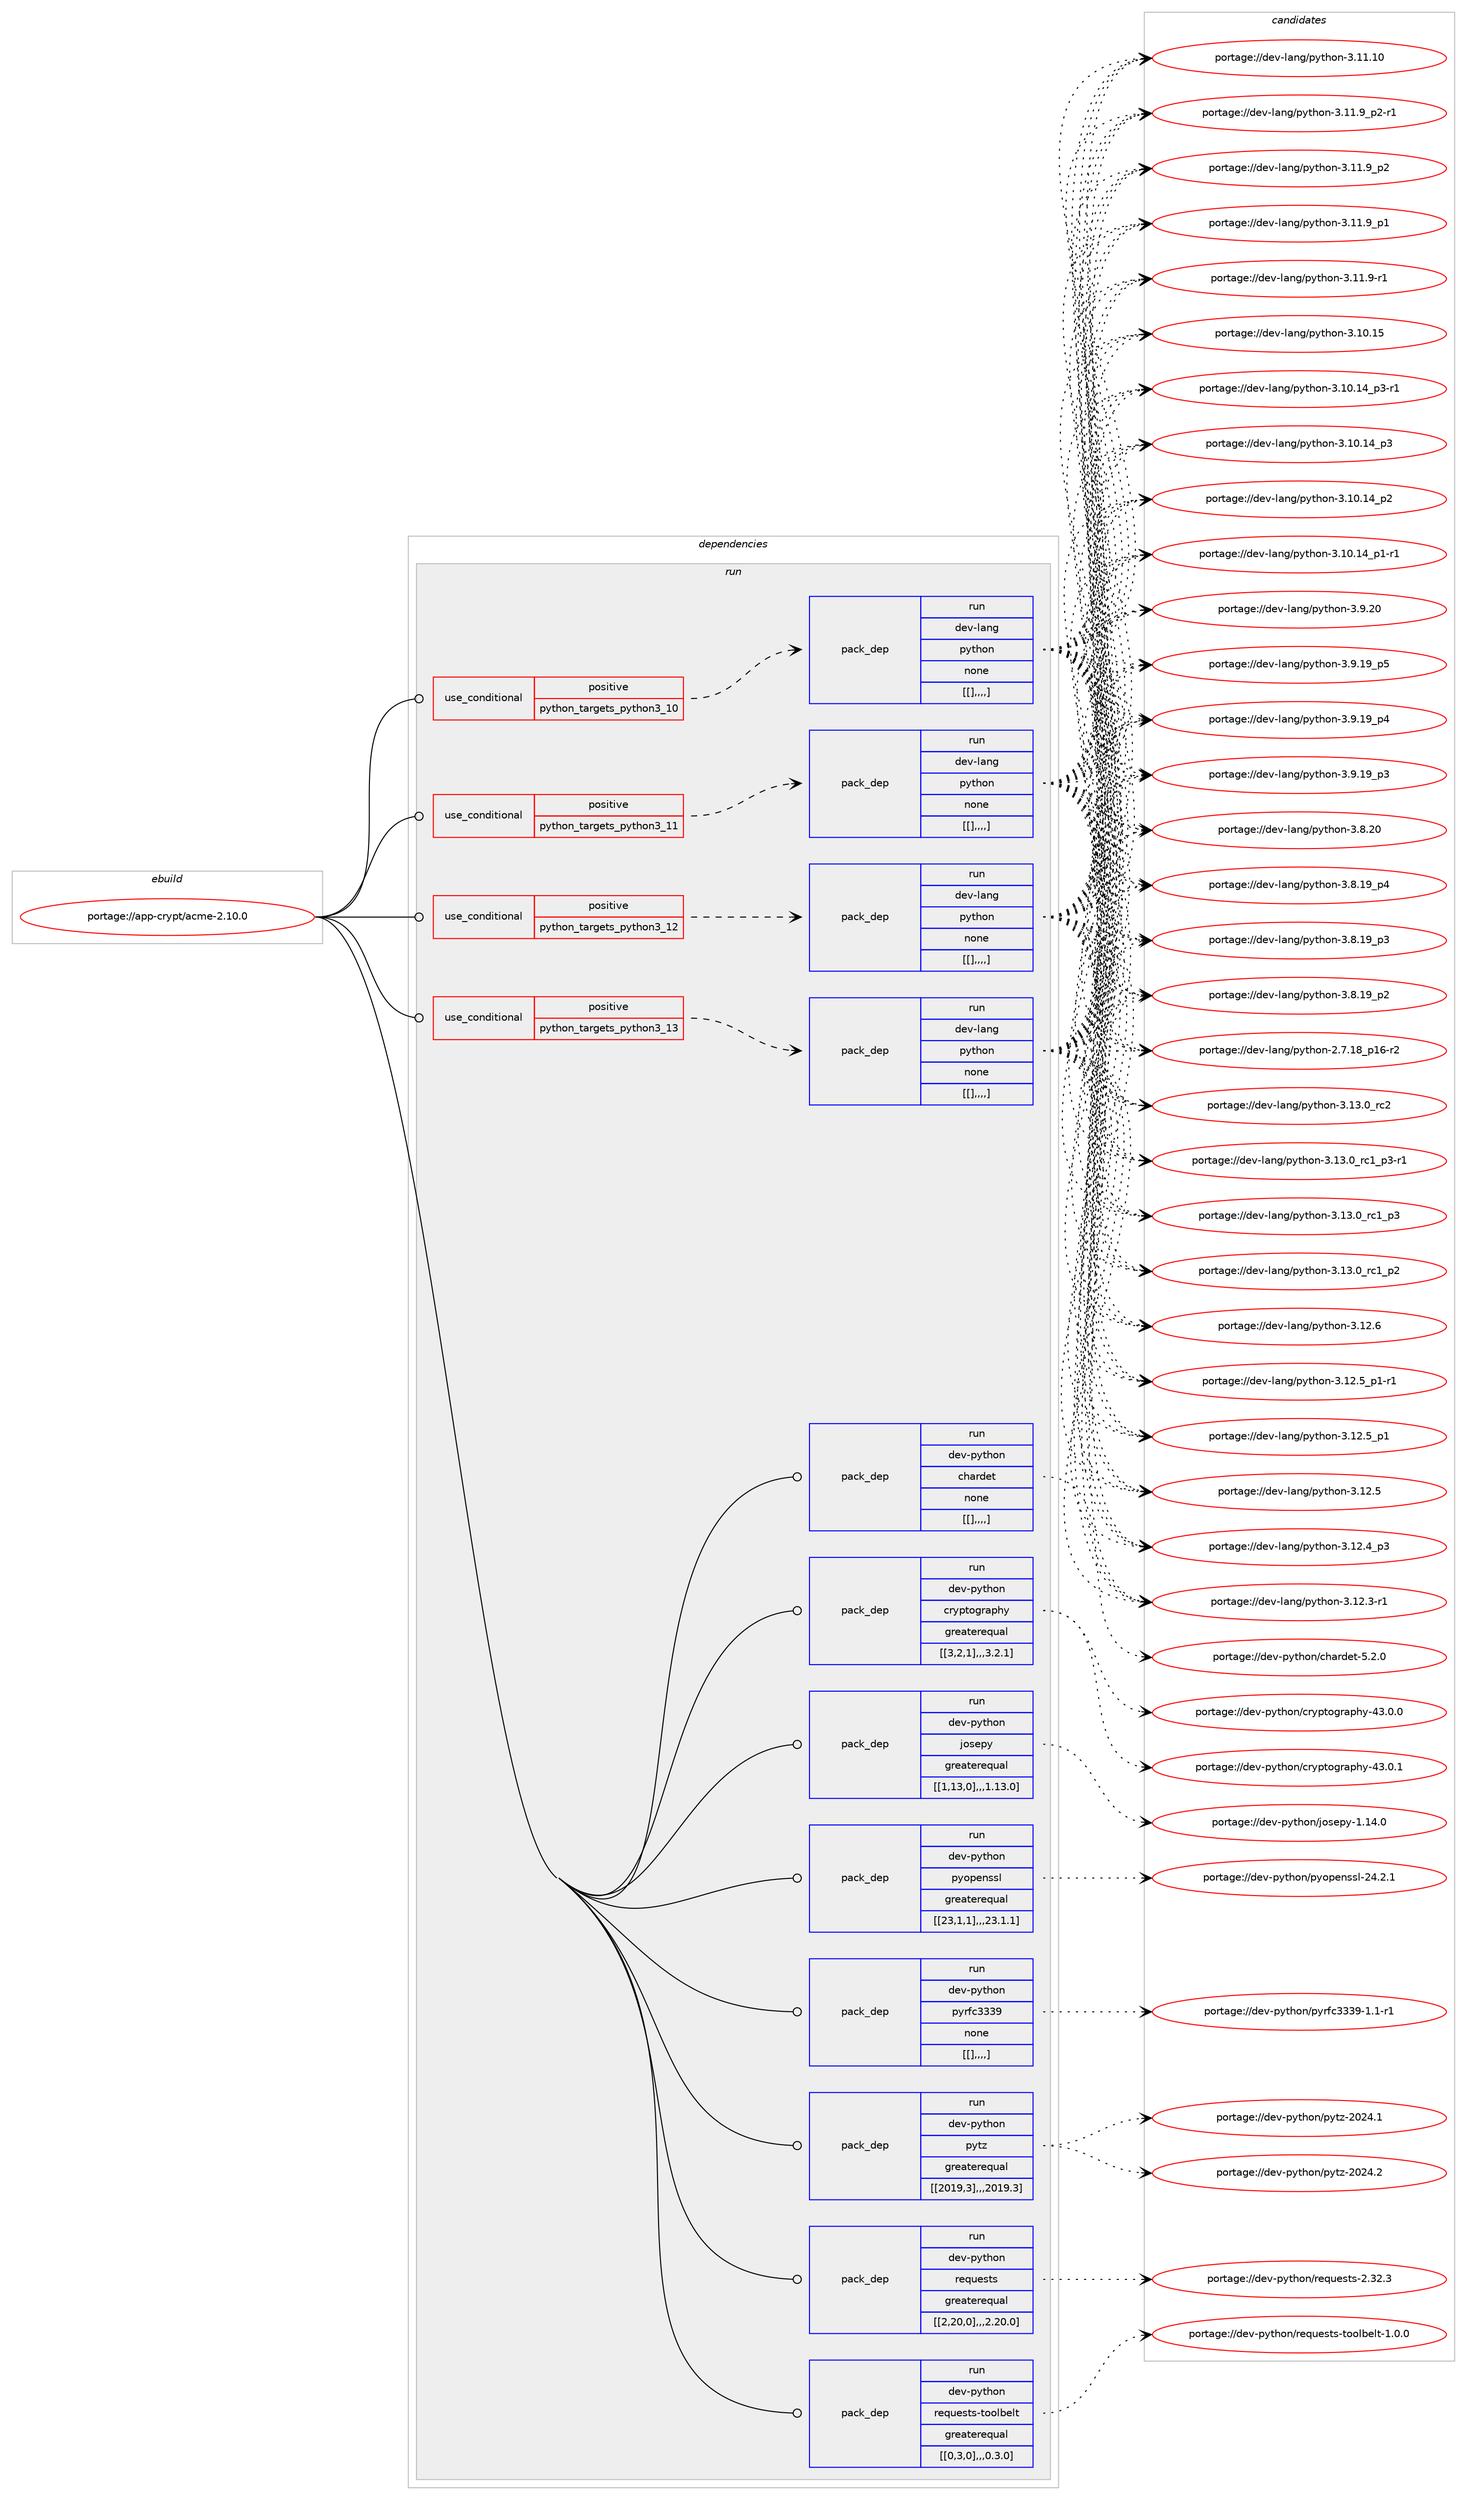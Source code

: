 digraph prolog {

# *************
# Graph options
# *************

newrank=true;
concentrate=true;
compound=true;
graph [rankdir=LR,fontname=Helvetica,fontsize=10,ranksep=1.5];#, ranksep=2.5, nodesep=0.2];
edge  [arrowhead=vee];
node  [fontname=Helvetica,fontsize=10];

# **********
# The ebuild
# **********

subgraph cluster_leftcol {
color=gray;
label=<<i>ebuild</i>>;
id [label="portage://app-crypt/acme-2.10.0", color=red, width=4, href="../app-crypt/acme-2.10.0.svg"];
}

# ****************
# The dependencies
# ****************

subgraph cluster_midcol {
color=gray;
label=<<i>dependencies</i>>;
subgraph cluster_compile {
fillcolor="#eeeeee";
style=filled;
label=<<i>compile</i>>;
}
subgraph cluster_compileandrun {
fillcolor="#eeeeee";
style=filled;
label=<<i>compile and run</i>>;
}
subgraph cluster_run {
fillcolor="#eeeeee";
style=filled;
label=<<i>run</i>>;
subgraph cond3453 {
dependency12640 [label=<<TABLE BORDER="0" CELLBORDER="1" CELLSPACING="0" CELLPADDING="4"><TR><TD ROWSPAN="3" CELLPADDING="10">use_conditional</TD></TR><TR><TD>positive</TD></TR><TR><TD>python_targets_python3_10</TD></TR></TABLE>>, shape=none, color=red];
subgraph pack9118 {
dependency12641 [label=<<TABLE BORDER="0" CELLBORDER="1" CELLSPACING="0" CELLPADDING="4" WIDTH="220"><TR><TD ROWSPAN="6" CELLPADDING="30">pack_dep</TD></TR><TR><TD WIDTH="110">run</TD></TR><TR><TD>dev-lang</TD></TR><TR><TD>python</TD></TR><TR><TD>none</TD></TR><TR><TD>[[],,,,]</TD></TR></TABLE>>, shape=none, color=blue];
}
dependency12640:e -> dependency12641:w [weight=20,style="dashed",arrowhead="vee"];
}
id:e -> dependency12640:w [weight=20,style="solid",arrowhead="odot"];
subgraph cond3454 {
dependency12642 [label=<<TABLE BORDER="0" CELLBORDER="1" CELLSPACING="0" CELLPADDING="4"><TR><TD ROWSPAN="3" CELLPADDING="10">use_conditional</TD></TR><TR><TD>positive</TD></TR><TR><TD>python_targets_python3_11</TD></TR></TABLE>>, shape=none, color=red];
subgraph pack9119 {
dependency12643 [label=<<TABLE BORDER="0" CELLBORDER="1" CELLSPACING="0" CELLPADDING="4" WIDTH="220"><TR><TD ROWSPAN="6" CELLPADDING="30">pack_dep</TD></TR><TR><TD WIDTH="110">run</TD></TR><TR><TD>dev-lang</TD></TR><TR><TD>python</TD></TR><TR><TD>none</TD></TR><TR><TD>[[],,,,]</TD></TR></TABLE>>, shape=none, color=blue];
}
dependency12642:e -> dependency12643:w [weight=20,style="dashed",arrowhead="vee"];
}
id:e -> dependency12642:w [weight=20,style="solid",arrowhead="odot"];
subgraph cond3455 {
dependency12644 [label=<<TABLE BORDER="0" CELLBORDER="1" CELLSPACING="0" CELLPADDING="4"><TR><TD ROWSPAN="3" CELLPADDING="10">use_conditional</TD></TR><TR><TD>positive</TD></TR><TR><TD>python_targets_python3_12</TD></TR></TABLE>>, shape=none, color=red];
subgraph pack9120 {
dependency12645 [label=<<TABLE BORDER="0" CELLBORDER="1" CELLSPACING="0" CELLPADDING="4" WIDTH="220"><TR><TD ROWSPAN="6" CELLPADDING="30">pack_dep</TD></TR><TR><TD WIDTH="110">run</TD></TR><TR><TD>dev-lang</TD></TR><TR><TD>python</TD></TR><TR><TD>none</TD></TR><TR><TD>[[],,,,]</TD></TR></TABLE>>, shape=none, color=blue];
}
dependency12644:e -> dependency12645:w [weight=20,style="dashed",arrowhead="vee"];
}
id:e -> dependency12644:w [weight=20,style="solid",arrowhead="odot"];
subgraph cond3456 {
dependency12646 [label=<<TABLE BORDER="0" CELLBORDER="1" CELLSPACING="0" CELLPADDING="4"><TR><TD ROWSPAN="3" CELLPADDING="10">use_conditional</TD></TR><TR><TD>positive</TD></TR><TR><TD>python_targets_python3_13</TD></TR></TABLE>>, shape=none, color=red];
subgraph pack9121 {
dependency12647 [label=<<TABLE BORDER="0" CELLBORDER="1" CELLSPACING="0" CELLPADDING="4" WIDTH="220"><TR><TD ROWSPAN="6" CELLPADDING="30">pack_dep</TD></TR><TR><TD WIDTH="110">run</TD></TR><TR><TD>dev-lang</TD></TR><TR><TD>python</TD></TR><TR><TD>none</TD></TR><TR><TD>[[],,,,]</TD></TR></TABLE>>, shape=none, color=blue];
}
dependency12646:e -> dependency12647:w [weight=20,style="dashed",arrowhead="vee"];
}
id:e -> dependency12646:w [weight=20,style="solid",arrowhead="odot"];
subgraph pack9122 {
dependency12648 [label=<<TABLE BORDER="0" CELLBORDER="1" CELLSPACING="0" CELLPADDING="4" WIDTH="220"><TR><TD ROWSPAN="6" CELLPADDING="30">pack_dep</TD></TR><TR><TD WIDTH="110">run</TD></TR><TR><TD>dev-python</TD></TR><TR><TD>chardet</TD></TR><TR><TD>none</TD></TR><TR><TD>[[],,,,]</TD></TR></TABLE>>, shape=none, color=blue];
}
id:e -> dependency12648:w [weight=20,style="solid",arrowhead="odot"];
subgraph pack9123 {
dependency12649 [label=<<TABLE BORDER="0" CELLBORDER="1" CELLSPACING="0" CELLPADDING="4" WIDTH="220"><TR><TD ROWSPAN="6" CELLPADDING="30">pack_dep</TD></TR><TR><TD WIDTH="110">run</TD></TR><TR><TD>dev-python</TD></TR><TR><TD>cryptography</TD></TR><TR><TD>greaterequal</TD></TR><TR><TD>[[3,2,1],,,3.2.1]</TD></TR></TABLE>>, shape=none, color=blue];
}
id:e -> dependency12649:w [weight=20,style="solid",arrowhead="odot"];
subgraph pack9124 {
dependency12650 [label=<<TABLE BORDER="0" CELLBORDER="1" CELLSPACING="0" CELLPADDING="4" WIDTH="220"><TR><TD ROWSPAN="6" CELLPADDING="30">pack_dep</TD></TR><TR><TD WIDTH="110">run</TD></TR><TR><TD>dev-python</TD></TR><TR><TD>josepy</TD></TR><TR><TD>greaterequal</TD></TR><TR><TD>[[1,13,0],,,1.13.0]</TD></TR></TABLE>>, shape=none, color=blue];
}
id:e -> dependency12650:w [weight=20,style="solid",arrowhead="odot"];
subgraph pack9125 {
dependency12651 [label=<<TABLE BORDER="0" CELLBORDER="1" CELLSPACING="0" CELLPADDING="4" WIDTH="220"><TR><TD ROWSPAN="6" CELLPADDING="30">pack_dep</TD></TR><TR><TD WIDTH="110">run</TD></TR><TR><TD>dev-python</TD></TR><TR><TD>pyopenssl</TD></TR><TR><TD>greaterequal</TD></TR><TR><TD>[[23,1,1],,,23.1.1]</TD></TR></TABLE>>, shape=none, color=blue];
}
id:e -> dependency12651:w [weight=20,style="solid",arrowhead="odot"];
subgraph pack9126 {
dependency12652 [label=<<TABLE BORDER="0" CELLBORDER="1" CELLSPACING="0" CELLPADDING="4" WIDTH="220"><TR><TD ROWSPAN="6" CELLPADDING="30">pack_dep</TD></TR><TR><TD WIDTH="110">run</TD></TR><TR><TD>dev-python</TD></TR><TR><TD>pyrfc3339</TD></TR><TR><TD>none</TD></TR><TR><TD>[[],,,,]</TD></TR></TABLE>>, shape=none, color=blue];
}
id:e -> dependency12652:w [weight=20,style="solid",arrowhead="odot"];
subgraph pack9127 {
dependency12653 [label=<<TABLE BORDER="0" CELLBORDER="1" CELLSPACING="0" CELLPADDING="4" WIDTH="220"><TR><TD ROWSPAN="6" CELLPADDING="30">pack_dep</TD></TR><TR><TD WIDTH="110">run</TD></TR><TR><TD>dev-python</TD></TR><TR><TD>pytz</TD></TR><TR><TD>greaterequal</TD></TR><TR><TD>[[2019,3],,,2019.3]</TD></TR></TABLE>>, shape=none, color=blue];
}
id:e -> dependency12653:w [weight=20,style="solid",arrowhead="odot"];
subgraph pack9128 {
dependency12654 [label=<<TABLE BORDER="0" CELLBORDER="1" CELLSPACING="0" CELLPADDING="4" WIDTH="220"><TR><TD ROWSPAN="6" CELLPADDING="30">pack_dep</TD></TR><TR><TD WIDTH="110">run</TD></TR><TR><TD>dev-python</TD></TR><TR><TD>requests</TD></TR><TR><TD>greaterequal</TD></TR><TR><TD>[[2,20,0],,,2.20.0]</TD></TR></TABLE>>, shape=none, color=blue];
}
id:e -> dependency12654:w [weight=20,style="solid",arrowhead="odot"];
subgraph pack9129 {
dependency12655 [label=<<TABLE BORDER="0" CELLBORDER="1" CELLSPACING="0" CELLPADDING="4" WIDTH="220"><TR><TD ROWSPAN="6" CELLPADDING="30">pack_dep</TD></TR><TR><TD WIDTH="110">run</TD></TR><TR><TD>dev-python</TD></TR><TR><TD>requests-toolbelt</TD></TR><TR><TD>greaterequal</TD></TR><TR><TD>[[0,3,0],,,0.3.0]</TD></TR></TABLE>>, shape=none, color=blue];
}
id:e -> dependency12655:w [weight=20,style="solid",arrowhead="odot"];
}
}

# **************
# The candidates
# **************

subgraph cluster_choices {
rank=same;
color=gray;
label=<<i>candidates</i>>;

subgraph choice9118 {
color=black;
nodesep=1;
choice10010111845108971101034711212111610411111045514649514648951149950 [label="portage://dev-lang/python-3.13.0_rc2", color=red, width=4,href="../dev-lang/python-3.13.0_rc2.svg"];
choice1001011184510897110103471121211161041111104551464951464895114994995112514511449 [label="portage://dev-lang/python-3.13.0_rc1_p3-r1", color=red, width=4,href="../dev-lang/python-3.13.0_rc1_p3-r1.svg"];
choice100101118451089711010347112121116104111110455146495146489511499499511251 [label="portage://dev-lang/python-3.13.0_rc1_p3", color=red, width=4,href="../dev-lang/python-3.13.0_rc1_p3.svg"];
choice100101118451089711010347112121116104111110455146495146489511499499511250 [label="portage://dev-lang/python-3.13.0_rc1_p2", color=red, width=4,href="../dev-lang/python-3.13.0_rc1_p2.svg"];
choice10010111845108971101034711212111610411111045514649504654 [label="portage://dev-lang/python-3.12.6", color=red, width=4,href="../dev-lang/python-3.12.6.svg"];
choice1001011184510897110103471121211161041111104551464950465395112494511449 [label="portage://dev-lang/python-3.12.5_p1-r1", color=red, width=4,href="../dev-lang/python-3.12.5_p1-r1.svg"];
choice100101118451089711010347112121116104111110455146495046539511249 [label="portage://dev-lang/python-3.12.5_p1", color=red, width=4,href="../dev-lang/python-3.12.5_p1.svg"];
choice10010111845108971101034711212111610411111045514649504653 [label="portage://dev-lang/python-3.12.5", color=red, width=4,href="../dev-lang/python-3.12.5.svg"];
choice100101118451089711010347112121116104111110455146495046529511251 [label="portage://dev-lang/python-3.12.4_p3", color=red, width=4,href="../dev-lang/python-3.12.4_p3.svg"];
choice100101118451089711010347112121116104111110455146495046514511449 [label="portage://dev-lang/python-3.12.3-r1", color=red, width=4,href="../dev-lang/python-3.12.3-r1.svg"];
choice1001011184510897110103471121211161041111104551464949464948 [label="portage://dev-lang/python-3.11.10", color=red, width=4,href="../dev-lang/python-3.11.10.svg"];
choice1001011184510897110103471121211161041111104551464949465795112504511449 [label="portage://dev-lang/python-3.11.9_p2-r1", color=red, width=4,href="../dev-lang/python-3.11.9_p2-r1.svg"];
choice100101118451089711010347112121116104111110455146494946579511250 [label="portage://dev-lang/python-3.11.9_p2", color=red, width=4,href="../dev-lang/python-3.11.9_p2.svg"];
choice100101118451089711010347112121116104111110455146494946579511249 [label="portage://dev-lang/python-3.11.9_p1", color=red, width=4,href="../dev-lang/python-3.11.9_p1.svg"];
choice100101118451089711010347112121116104111110455146494946574511449 [label="portage://dev-lang/python-3.11.9-r1", color=red, width=4,href="../dev-lang/python-3.11.9-r1.svg"];
choice1001011184510897110103471121211161041111104551464948464953 [label="portage://dev-lang/python-3.10.15", color=red, width=4,href="../dev-lang/python-3.10.15.svg"];
choice100101118451089711010347112121116104111110455146494846495295112514511449 [label="portage://dev-lang/python-3.10.14_p3-r1", color=red, width=4,href="../dev-lang/python-3.10.14_p3-r1.svg"];
choice10010111845108971101034711212111610411111045514649484649529511251 [label="portage://dev-lang/python-3.10.14_p3", color=red, width=4,href="../dev-lang/python-3.10.14_p3.svg"];
choice10010111845108971101034711212111610411111045514649484649529511250 [label="portage://dev-lang/python-3.10.14_p2", color=red, width=4,href="../dev-lang/python-3.10.14_p2.svg"];
choice100101118451089711010347112121116104111110455146494846495295112494511449 [label="portage://dev-lang/python-3.10.14_p1-r1", color=red, width=4,href="../dev-lang/python-3.10.14_p1-r1.svg"];
choice10010111845108971101034711212111610411111045514657465048 [label="portage://dev-lang/python-3.9.20", color=red, width=4,href="../dev-lang/python-3.9.20.svg"];
choice100101118451089711010347112121116104111110455146574649579511253 [label="portage://dev-lang/python-3.9.19_p5", color=red, width=4,href="../dev-lang/python-3.9.19_p5.svg"];
choice100101118451089711010347112121116104111110455146574649579511252 [label="portage://dev-lang/python-3.9.19_p4", color=red, width=4,href="../dev-lang/python-3.9.19_p4.svg"];
choice100101118451089711010347112121116104111110455146574649579511251 [label="portage://dev-lang/python-3.9.19_p3", color=red, width=4,href="../dev-lang/python-3.9.19_p3.svg"];
choice10010111845108971101034711212111610411111045514656465048 [label="portage://dev-lang/python-3.8.20", color=red, width=4,href="../dev-lang/python-3.8.20.svg"];
choice100101118451089711010347112121116104111110455146564649579511252 [label="portage://dev-lang/python-3.8.19_p4", color=red, width=4,href="../dev-lang/python-3.8.19_p4.svg"];
choice100101118451089711010347112121116104111110455146564649579511251 [label="portage://dev-lang/python-3.8.19_p3", color=red, width=4,href="../dev-lang/python-3.8.19_p3.svg"];
choice100101118451089711010347112121116104111110455146564649579511250 [label="portage://dev-lang/python-3.8.19_p2", color=red, width=4,href="../dev-lang/python-3.8.19_p2.svg"];
choice100101118451089711010347112121116104111110455046554649569511249544511450 [label="portage://dev-lang/python-2.7.18_p16-r2", color=red, width=4,href="../dev-lang/python-2.7.18_p16-r2.svg"];
dependency12641:e -> choice10010111845108971101034711212111610411111045514649514648951149950:w [style=dotted,weight="100"];
dependency12641:e -> choice1001011184510897110103471121211161041111104551464951464895114994995112514511449:w [style=dotted,weight="100"];
dependency12641:e -> choice100101118451089711010347112121116104111110455146495146489511499499511251:w [style=dotted,weight="100"];
dependency12641:e -> choice100101118451089711010347112121116104111110455146495146489511499499511250:w [style=dotted,weight="100"];
dependency12641:e -> choice10010111845108971101034711212111610411111045514649504654:w [style=dotted,weight="100"];
dependency12641:e -> choice1001011184510897110103471121211161041111104551464950465395112494511449:w [style=dotted,weight="100"];
dependency12641:e -> choice100101118451089711010347112121116104111110455146495046539511249:w [style=dotted,weight="100"];
dependency12641:e -> choice10010111845108971101034711212111610411111045514649504653:w [style=dotted,weight="100"];
dependency12641:e -> choice100101118451089711010347112121116104111110455146495046529511251:w [style=dotted,weight="100"];
dependency12641:e -> choice100101118451089711010347112121116104111110455146495046514511449:w [style=dotted,weight="100"];
dependency12641:e -> choice1001011184510897110103471121211161041111104551464949464948:w [style=dotted,weight="100"];
dependency12641:e -> choice1001011184510897110103471121211161041111104551464949465795112504511449:w [style=dotted,weight="100"];
dependency12641:e -> choice100101118451089711010347112121116104111110455146494946579511250:w [style=dotted,weight="100"];
dependency12641:e -> choice100101118451089711010347112121116104111110455146494946579511249:w [style=dotted,weight="100"];
dependency12641:e -> choice100101118451089711010347112121116104111110455146494946574511449:w [style=dotted,weight="100"];
dependency12641:e -> choice1001011184510897110103471121211161041111104551464948464953:w [style=dotted,weight="100"];
dependency12641:e -> choice100101118451089711010347112121116104111110455146494846495295112514511449:w [style=dotted,weight="100"];
dependency12641:e -> choice10010111845108971101034711212111610411111045514649484649529511251:w [style=dotted,weight="100"];
dependency12641:e -> choice10010111845108971101034711212111610411111045514649484649529511250:w [style=dotted,weight="100"];
dependency12641:e -> choice100101118451089711010347112121116104111110455146494846495295112494511449:w [style=dotted,weight="100"];
dependency12641:e -> choice10010111845108971101034711212111610411111045514657465048:w [style=dotted,weight="100"];
dependency12641:e -> choice100101118451089711010347112121116104111110455146574649579511253:w [style=dotted,weight="100"];
dependency12641:e -> choice100101118451089711010347112121116104111110455146574649579511252:w [style=dotted,weight="100"];
dependency12641:e -> choice100101118451089711010347112121116104111110455146574649579511251:w [style=dotted,weight="100"];
dependency12641:e -> choice10010111845108971101034711212111610411111045514656465048:w [style=dotted,weight="100"];
dependency12641:e -> choice100101118451089711010347112121116104111110455146564649579511252:w [style=dotted,weight="100"];
dependency12641:e -> choice100101118451089711010347112121116104111110455146564649579511251:w [style=dotted,weight="100"];
dependency12641:e -> choice100101118451089711010347112121116104111110455146564649579511250:w [style=dotted,weight="100"];
dependency12641:e -> choice100101118451089711010347112121116104111110455046554649569511249544511450:w [style=dotted,weight="100"];
}
subgraph choice9119 {
color=black;
nodesep=1;
choice10010111845108971101034711212111610411111045514649514648951149950 [label="portage://dev-lang/python-3.13.0_rc2", color=red, width=4,href="../dev-lang/python-3.13.0_rc2.svg"];
choice1001011184510897110103471121211161041111104551464951464895114994995112514511449 [label="portage://dev-lang/python-3.13.0_rc1_p3-r1", color=red, width=4,href="../dev-lang/python-3.13.0_rc1_p3-r1.svg"];
choice100101118451089711010347112121116104111110455146495146489511499499511251 [label="portage://dev-lang/python-3.13.0_rc1_p3", color=red, width=4,href="../dev-lang/python-3.13.0_rc1_p3.svg"];
choice100101118451089711010347112121116104111110455146495146489511499499511250 [label="portage://dev-lang/python-3.13.0_rc1_p2", color=red, width=4,href="../dev-lang/python-3.13.0_rc1_p2.svg"];
choice10010111845108971101034711212111610411111045514649504654 [label="portage://dev-lang/python-3.12.6", color=red, width=4,href="../dev-lang/python-3.12.6.svg"];
choice1001011184510897110103471121211161041111104551464950465395112494511449 [label="portage://dev-lang/python-3.12.5_p1-r1", color=red, width=4,href="../dev-lang/python-3.12.5_p1-r1.svg"];
choice100101118451089711010347112121116104111110455146495046539511249 [label="portage://dev-lang/python-3.12.5_p1", color=red, width=4,href="../dev-lang/python-3.12.5_p1.svg"];
choice10010111845108971101034711212111610411111045514649504653 [label="portage://dev-lang/python-3.12.5", color=red, width=4,href="../dev-lang/python-3.12.5.svg"];
choice100101118451089711010347112121116104111110455146495046529511251 [label="portage://dev-lang/python-3.12.4_p3", color=red, width=4,href="../dev-lang/python-3.12.4_p3.svg"];
choice100101118451089711010347112121116104111110455146495046514511449 [label="portage://dev-lang/python-3.12.3-r1", color=red, width=4,href="../dev-lang/python-3.12.3-r1.svg"];
choice1001011184510897110103471121211161041111104551464949464948 [label="portage://dev-lang/python-3.11.10", color=red, width=4,href="../dev-lang/python-3.11.10.svg"];
choice1001011184510897110103471121211161041111104551464949465795112504511449 [label="portage://dev-lang/python-3.11.9_p2-r1", color=red, width=4,href="../dev-lang/python-3.11.9_p2-r1.svg"];
choice100101118451089711010347112121116104111110455146494946579511250 [label="portage://dev-lang/python-3.11.9_p2", color=red, width=4,href="../dev-lang/python-3.11.9_p2.svg"];
choice100101118451089711010347112121116104111110455146494946579511249 [label="portage://dev-lang/python-3.11.9_p1", color=red, width=4,href="../dev-lang/python-3.11.9_p1.svg"];
choice100101118451089711010347112121116104111110455146494946574511449 [label="portage://dev-lang/python-3.11.9-r1", color=red, width=4,href="../dev-lang/python-3.11.9-r1.svg"];
choice1001011184510897110103471121211161041111104551464948464953 [label="portage://dev-lang/python-3.10.15", color=red, width=4,href="../dev-lang/python-3.10.15.svg"];
choice100101118451089711010347112121116104111110455146494846495295112514511449 [label="portage://dev-lang/python-3.10.14_p3-r1", color=red, width=4,href="../dev-lang/python-3.10.14_p3-r1.svg"];
choice10010111845108971101034711212111610411111045514649484649529511251 [label="portage://dev-lang/python-3.10.14_p3", color=red, width=4,href="../dev-lang/python-3.10.14_p3.svg"];
choice10010111845108971101034711212111610411111045514649484649529511250 [label="portage://dev-lang/python-3.10.14_p2", color=red, width=4,href="../dev-lang/python-3.10.14_p2.svg"];
choice100101118451089711010347112121116104111110455146494846495295112494511449 [label="portage://dev-lang/python-3.10.14_p1-r1", color=red, width=4,href="../dev-lang/python-3.10.14_p1-r1.svg"];
choice10010111845108971101034711212111610411111045514657465048 [label="portage://dev-lang/python-3.9.20", color=red, width=4,href="../dev-lang/python-3.9.20.svg"];
choice100101118451089711010347112121116104111110455146574649579511253 [label="portage://dev-lang/python-3.9.19_p5", color=red, width=4,href="../dev-lang/python-3.9.19_p5.svg"];
choice100101118451089711010347112121116104111110455146574649579511252 [label="portage://dev-lang/python-3.9.19_p4", color=red, width=4,href="../dev-lang/python-3.9.19_p4.svg"];
choice100101118451089711010347112121116104111110455146574649579511251 [label="portage://dev-lang/python-3.9.19_p3", color=red, width=4,href="../dev-lang/python-3.9.19_p3.svg"];
choice10010111845108971101034711212111610411111045514656465048 [label="portage://dev-lang/python-3.8.20", color=red, width=4,href="../dev-lang/python-3.8.20.svg"];
choice100101118451089711010347112121116104111110455146564649579511252 [label="portage://dev-lang/python-3.8.19_p4", color=red, width=4,href="../dev-lang/python-3.8.19_p4.svg"];
choice100101118451089711010347112121116104111110455146564649579511251 [label="portage://dev-lang/python-3.8.19_p3", color=red, width=4,href="../dev-lang/python-3.8.19_p3.svg"];
choice100101118451089711010347112121116104111110455146564649579511250 [label="portage://dev-lang/python-3.8.19_p2", color=red, width=4,href="../dev-lang/python-3.8.19_p2.svg"];
choice100101118451089711010347112121116104111110455046554649569511249544511450 [label="portage://dev-lang/python-2.7.18_p16-r2", color=red, width=4,href="../dev-lang/python-2.7.18_p16-r2.svg"];
dependency12643:e -> choice10010111845108971101034711212111610411111045514649514648951149950:w [style=dotted,weight="100"];
dependency12643:e -> choice1001011184510897110103471121211161041111104551464951464895114994995112514511449:w [style=dotted,weight="100"];
dependency12643:e -> choice100101118451089711010347112121116104111110455146495146489511499499511251:w [style=dotted,weight="100"];
dependency12643:e -> choice100101118451089711010347112121116104111110455146495146489511499499511250:w [style=dotted,weight="100"];
dependency12643:e -> choice10010111845108971101034711212111610411111045514649504654:w [style=dotted,weight="100"];
dependency12643:e -> choice1001011184510897110103471121211161041111104551464950465395112494511449:w [style=dotted,weight="100"];
dependency12643:e -> choice100101118451089711010347112121116104111110455146495046539511249:w [style=dotted,weight="100"];
dependency12643:e -> choice10010111845108971101034711212111610411111045514649504653:w [style=dotted,weight="100"];
dependency12643:e -> choice100101118451089711010347112121116104111110455146495046529511251:w [style=dotted,weight="100"];
dependency12643:e -> choice100101118451089711010347112121116104111110455146495046514511449:w [style=dotted,weight="100"];
dependency12643:e -> choice1001011184510897110103471121211161041111104551464949464948:w [style=dotted,weight="100"];
dependency12643:e -> choice1001011184510897110103471121211161041111104551464949465795112504511449:w [style=dotted,weight="100"];
dependency12643:e -> choice100101118451089711010347112121116104111110455146494946579511250:w [style=dotted,weight="100"];
dependency12643:e -> choice100101118451089711010347112121116104111110455146494946579511249:w [style=dotted,weight="100"];
dependency12643:e -> choice100101118451089711010347112121116104111110455146494946574511449:w [style=dotted,weight="100"];
dependency12643:e -> choice1001011184510897110103471121211161041111104551464948464953:w [style=dotted,weight="100"];
dependency12643:e -> choice100101118451089711010347112121116104111110455146494846495295112514511449:w [style=dotted,weight="100"];
dependency12643:e -> choice10010111845108971101034711212111610411111045514649484649529511251:w [style=dotted,weight="100"];
dependency12643:e -> choice10010111845108971101034711212111610411111045514649484649529511250:w [style=dotted,weight="100"];
dependency12643:e -> choice100101118451089711010347112121116104111110455146494846495295112494511449:w [style=dotted,weight="100"];
dependency12643:e -> choice10010111845108971101034711212111610411111045514657465048:w [style=dotted,weight="100"];
dependency12643:e -> choice100101118451089711010347112121116104111110455146574649579511253:w [style=dotted,weight="100"];
dependency12643:e -> choice100101118451089711010347112121116104111110455146574649579511252:w [style=dotted,weight="100"];
dependency12643:e -> choice100101118451089711010347112121116104111110455146574649579511251:w [style=dotted,weight="100"];
dependency12643:e -> choice10010111845108971101034711212111610411111045514656465048:w [style=dotted,weight="100"];
dependency12643:e -> choice100101118451089711010347112121116104111110455146564649579511252:w [style=dotted,weight="100"];
dependency12643:e -> choice100101118451089711010347112121116104111110455146564649579511251:w [style=dotted,weight="100"];
dependency12643:e -> choice100101118451089711010347112121116104111110455146564649579511250:w [style=dotted,weight="100"];
dependency12643:e -> choice100101118451089711010347112121116104111110455046554649569511249544511450:w [style=dotted,weight="100"];
}
subgraph choice9120 {
color=black;
nodesep=1;
choice10010111845108971101034711212111610411111045514649514648951149950 [label="portage://dev-lang/python-3.13.0_rc2", color=red, width=4,href="../dev-lang/python-3.13.0_rc2.svg"];
choice1001011184510897110103471121211161041111104551464951464895114994995112514511449 [label="portage://dev-lang/python-3.13.0_rc1_p3-r1", color=red, width=4,href="../dev-lang/python-3.13.0_rc1_p3-r1.svg"];
choice100101118451089711010347112121116104111110455146495146489511499499511251 [label="portage://dev-lang/python-3.13.0_rc1_p3", color=red, width=4,href="../dev-lang/python-3.13.0_rc1_p3.svg"];
choice100101118451089711010347112121116104111110455146495146489511499499511250 [label="portage://dev-lang/python-3.13.0_rc1_p2", color=red, width=4,href="../dev-lang/python-3.13.0_rc1_p2.svg"];
choice10010111845108971101034711212111610411111045514649504654 [label="portage://dev-lang/python-3.12.6", color=red, width=4,href="../dev-lang/python-3.12.6.svg"];
choice1001011184510897110103471121211161041111104551464950465395112494511449 [label="portage://dev-lang/python-3.12.5_p1-r1", color=red, width=4,href="../dev-lang/python-3.12.5_p1-r1.svg"];
choice100101118451089711010347112121116104111110455146495046539511249 [label="portage://dev-lang/python-3.12.5_p1", color=red, width=4,href="../dev-lang/python-3.12.5_p1.svg"];
choice10010111845108971101034711212111610411111045514649504653 [label="portage://dev-lang/python-3.12.5", color=red, width=4,href="../dev-lang/python-3.12.5.svg"];
choice100101118451089711010347112121116104111110455146495046529511251 [label="portage://dev-lang/python-3.12.4_p3", color=red, width=4,href="../dev-lang/python-3.12.4_p3.svg"];
choice100101118451089711010347112121116104111110455146495046514511449 [label="portage://dev-lang/python-3.12.3-r1", color=red, width=4,href="../dev-lang/python-3.12.3-r1.svg"];
choice1001011184510897110103471121211161041111104551464949464948 [label="portage://dev-lang/python-3.11.10", color=red, width=4,href="../dev-lang/python-3.11.10.svg"];
choice1001011184510897110103471121211161041111104551464949465795112504511449 [label="portage://dev-lang/python-3.11.9_p2-r1", color=red, width=4,href="../dev-lang/python-3.11.9_p2-r1.svg"];
choice100101118451089711010347112121116104111110455146494946579511250 [label="portage://dev-lang/python-3.11.9_p2", color=red, width=4,href="../dev-lang/python-3.11.9_p2.svg"];
choice100101118451089711010347112121116104111110455146494946579511249 [label="portage://dev-lang/python-3.11.9_p1", color=red, width=4,href="../dev-lang/python-3.11.9_p1.svg"];
choice100101118451089711010347112121116104111110455146494946574511449 [label="portage://dev-lang/python-3.11.9-r1", color=red, width=4,href="../dev-lang/python-3.11.9-r1.svg"];
choice1001011184510897110103471121211161041111104551464948464953 [label="portage://dev-lang/python-3.10.15", color=red, width=4,href="../dev-lang/python-3.10.15.svg"];
choice100101118451089711010347112121116104111110455146494846495295112514511449 [label="portage://dev-lang/python-3.10.14_p3-r1", color=red, width=4,href="../dev-lang/python-3.10.14_p3-r1.svg"];
choice10010111845108971101034711212111610411111045514649484649529511251 [label="portage://dev-lang/python-3.10.14_p3", color=red, width=4,href="../dev-lang/python-3.10.14_p3.svg"];
choice10010111845108971101034711212111610411111045514649484649529511250 [label="portage://dev-lang/python-3.10.14_p2", color=red, width=4,href="../dev-lang/python-3.10.14_p2.svg"];
choice100101118451089711010347112121116104111110455146494846495295112494511449 [label="portage://dev-lang/python-3.10.14_p1-r1", color=red, width=4,href="../dev-lang/python-3.10.14_p1-r1.svg"];
choice10010111845108971101034711212111610411111045514657465048 [label="portage://dev-lang/python-3.9.20", color=red, width=4,href="../dev-lang/python-3.9.20.svg"];
choice100101118451089711010347112121116104111110455146574649579511253 [label="portage://dev-lang/python-3.9.19_p5", color=red, width=4,href="../dev-lang/python-3.9.19_p5.svg"];
choice100101118451089711010347112121116104111110455146574649579511252 [label="portage://dev-lang/python-3.9.19_p4", color=red, width=4,href="../dev-lang/python-3.9.19_p4.svg"];
choice100101118451089711010347112121116104111110455146574649579511251 [label="portage://dev-lang/python-3.9.19_p3", color=red, width=4,href="../dev-lang/python-3.9.19_p3.svg"];
choice10010111845108971101034711212111610411111045514656465048 [label="portage://dev-lang/python-3.8.20", color=red, width=4,href="../dev-lang/python-3.8.20.svg"];
choice100101118451089711010347112121116104111110455146564649579511252 [label="portage://dev-lang/python-3.8.19_p4", color=red, width=4,href="../dev-lang/python-3.8.19_p4.svg"];
choice100101118451089711010347112121116104111110455146564649579511251 [label="portage://dev-lang/python-3.8.19_p3", color=red, width=4,href="../dev-lang/python-3.8.19_p3.svg"];
choice100101118451089711010347112121116104111110455146564649579511250 [label="portage://dev-lang/python-3.8.19_p2", color=red, width=4,href="../dev-lang/python-3.8.19_p2.svg"];
choice100101118451089711010347112121116104111110455046554649569511249544511450 [label="portage://dev-lang/python-2.7.18_p16-r2", color=red, width=4,href="../dev-lang/python-2.7.18_p16-r2.svg"];
dependency12645:e -> choice10010111845108971101034711212111610411111045514649514648951149950:w [style=dotted,weight="100"];
dependency12645:e -> choice1001011184510897110103471121211161041111104551464951464895114994995112514511449:w [style=dotted,weight="100"];
dependency12645:e -> choice100101118451089711010347112121116104111110455146495146489511499499511251:w [style=dotted,weight="100"];
dependency12645:e -> choice100101118451089711010347112121116104111110455146495146489511499499511250:w [style=dotted,weight="100"];
dependency12645:e -> choice10010111845108971101034711212111610411111045514649504654:w [style=dotted,weight="100"];
dependency12645:e -> choice1001011184510897110103471121211161041111104551464950465395112494511449:w [style=dotted,weight="100"];
dependency12645:e -> choice100101118451089711010347112121116104111110455146495046539511249:w [style=dotted,weight="100"];
dependency12645:e -> choice10010111845108971101034711212111610411111045514649504653:w [style=dotted,weight="100"];
dependency12645:e -> choice100101118451089711010347112121116104111110455146495046529511251:w [style=dotted,weight="100"];
dependency12645:e -> choice100101118451089711010347112121116104111110455146495046514511449:w [style=dotted,weight="100"];
dependency12645:e -> choice1001011184510897110103471121211161041111104551464949464948:w [style=dotted,weight="100"];
dependency12645:e -> choice1001011184510897110103471121211161041111104551464949465795112504511449:w [style=dotted,weight="100"];
dependency12645:e -> choice100101118451089711010347112121116104111110455146494946579511250:w [style=dotted,weight="100"];
dependency12645:e -> choice100101118451089711010347112121116104111110455146494946579511249:w [style=dotted,weight="100"];
dependency12645:e -> choice100101118451089711010347112121116104111110455146494946574511449:w [style=dotted,weight="100"];
dependency12645:e -> choice1001011184510897110103471121211161041111104551464948464953:w [style=dotted,weight="100"];
dependency12645:e -> choice100101118451089711010347112121116104111110455146494846495295112514511449:w [style=dotted,weight="100"];
dependency12645:e -> choice10010111845108971101034711212111610411111045514649484649529511251:w [style=dotted,weight="100"];
dependency12645:e -> choice10010111845108971101034711212111610411111045514649484649529511250:w [style=dotted,weight="100"];
dependency12645:e -> choice100101118451089711010347112121116104111110455146494846495295112494511449:w [style=dotted,weight="100"];
dependency12645:e -> choice10010111845108971101034711212111610411111045514657465048:w [style=dotted,weight="100"];
dependency12645:e -> choice100101118451089711010347112121116104111110455146574649579511253:w [style=dotted,weight="100"];
dependency12645:e -> choice100101118451089711010347112121116104111110455146574649579511252:w [style=dotted,weight="100"];
dependency12645:e -> choice100101118451089711010347112121116104111110455146574649579511251:w [style=dotted,weight="100"];
dependency12645:e -> choice10010111845108971101034711212111610411111045514656465048:w [style=dotted,weight="100"];
dependency12645:e -> choice100101118451089711010347112121116104111110455146564649579511252:w [style=dotted,weight="100"];
dependency12645:e -> choice100101118451089711010347112121116104111110455146564649579511251:w [style=dotted,weight="100"];
dependency12645:e -> choice100101118451089711010347112121116104111110455146564649579511250:w [style=dotted,weight="100"];
dependency12645:e -> choice100101118451089711010347112121116104111110455046554649569511249544511450:w [style=dotted,weight="100"];
}
subgraph choice9121 {
color=black;
nodesep=1;
choice10010111845108971101034711212111610411111045514649514648951149950 [label="portage://dev-lang/python-3.13.0_rc2", color=red, width=4,href="../dev-lang/python-3.13.0_rc2.svg"];
choice1001011184510897110103471121211161041111104551464951464895114994995112514511449 [label="portage://dev-lang/python-3.13.0_rc1_p3-r1", color=red, width=4,href="../dev-lang/python-3.13.0_rc1_p3-r1.svg"];
choice100101118451089711010347112121116104111110455146495146489511499499511251 [label="portage://dev-lang/python-3.13.0_rc1_p3", color=red, width=4,href="../dev-lang/python-3.13.0_rc1_p3.svg"];
choice100101118451089711010347112121116104111110455146495146489511499499511250 [label="portage://dev-lang/python-3.13.0_rc1_p2", color=red, width=4,href="../dev-lang/python-3.13.0_rc1_p2.svg"];
choice10010111845108971101034711212111610411111045514649504654 [label="portage://dev-lang/python-3.12.6", color=red, width=4,href="../dev-lang/python-3.12.6.svg"];
choice1001011184510897110103471121211161041111104551464950465395112494511449 [label="portage://dev-lang/python-3.12.5_p1-r1", color=red, width=4,href="../dev-lang/python-3.12.5_p1-r1.svg"];
choice100101118451089711010347112121116104111110455146495046539511249 [label="portage://dev-lang/python-3.12.5_p1", color=red, width=4,href="../dev-lang/python-3.12.5_p1.svg"];
choice10010111845108971101034711212111610411111045514649504653 [label="portage://dev-lang/python-3.12.5", color=red, width=4,href="../dev-lang/python-3.12.5.svg"];
choice100101118451089711010347112121116104111110455146495046529511251 [label="portage://dev-lang/python-3.12.4_p3", color=red, width=4,href="../dev-lang/python-3.12.4_p3.svg"];
choice100101118451089711010347112121116104111110455146495046514511449 [label="portage://dev-lang/python-3.12.3-r1", color=red, width=4,href="../dev-lang/python-3.12.3-r1.svg"];
choice1001011184510897110103471121211161041111104551464949464948 [label="portage://dev-lang/python-3.11.10", color=red, width=4,href="../dev-lang/python-3.11.10.svg"];
choice1001011184510897110103471121211161041111104551464949465795112504511449 [label="portage://dev-lang/python-3.11.9_p2-r1", color=red, width=4,href="../dev-lang/python-3.11.9_p2-r1.svg"];
choice100101118451089711010347112121116104111110455146494946579511250 [label="portage://dev-lang/python-3.11.9_p2", color=red, width=4,href="../dev-lang/python-3.11.9_p2.svg"];
choice100101118451089711010347112121116104111110455146494946579511249 [label="portage://dev-lang/python-3.11.9_p1", color=red, width=4,href="../dev-lang/python-3.11.9_p1.svg"];
choice100101118451089711010347112121116104111110455146494946574511449 [label="portage://dev-lang/python-3.11.9-r1", color=red, width=4,href="../dev-lang/python-3.11.9-r1.svg"];
choice1001011184510897110103471121211161041111104551464948464953 [label="portage://dev-lang/python-3.10.15", color=red, width=4,href="../dev-lang/python-3.10.15.svg"];
choice100101118451089711010347112121116104111110455146494846495295112514511449 [label="portage://dev-lang/python-3.10.14_p3-r1", color=red, width=4,href="../dev-lang/python-3.10.14_p3-r1.svg"];
choice10010111845108971101034711212111610411111045514649484649529511251 [label="portage://dev-lang/python-3.10.14_p3", color=red, width=4,href="../dev-lang/python-3.10.14_p3.svg"];
choice10010111845108971101034711212111610411111045514649484649529511250 [label="portage://dev-lang/python-3.10.14_p2", color=red, width=4,href="../dev-lang/python-3.10.14_p2.svg"];
choice100101118451089711010347112121116104111110455146494846495295112494511449 [label="portage://dev-lang/python-3.10.14_p1-r1", color=red, width=4,href="../dev-lang/python-3.10.14_p1-r1.svg"];
choice10010111845108971101034711212111610411111045514657465048 [label="portage://dev-lang/python-3.9.20", color=red, width=4,href="../dev-lang/python-3.9.20.svg"];
choice100101118451089711010347112121116104111110455146574649579511253 [label="portage://dev-lang/python-3.9.19_p5", color=red, width=4,href="../dev-lang/python-3.9.19_p5.svg"];
choice100101118451089711010347112121116104111110455146574649579511252 [label="portage://dev-lang/python-3.9.19_p4", color=red, width=4,href="../dev-lang/python-3.9.19_p4.svg"];
choice100101118451089711010347112121116104111110455146574649579511251 [label="portage://dev-lang/python-3.9.19_p3", color=red, width=4,href="../dev-lang/python-3.9.19_p3.svg"];
choice10010111845108971101034711212111610411111045514656465048 [label="portage://dev-lang/python-3.8.20", color=red, width=4,href="../dev-lang/python-3.8.20.svg"];
choice100101118451089711010347112121116104111110455146564649579511252 [label="portage://dev-lang/python-3.8.19_p4", color=red, width=4,href="../dev-lang/python-3.8.19_p4.svg"];
choice100101118451089711010347112121116104111110455146564649579511251 [label="portage://dev-lang/python-3.8.19_p3", color=red, width=4,href="../dev-lang/python-3.8.19_p3.svg"];
choice100101118451089711010347112121116104111110455146564649579511250 [label="portage://dev-lang/python-3.8.19_p2", color=red, width=4,href="../dev-lang/python-3.8.19_p2.svg"];
choice100101118451089711010347112121116104111110455046554649569511249544511450 [label="portage://dev-lang/python-2.7.18_p16-r2", color=red, width=4,href="../dev-lang/python-2.7.18_p16-r2.svg"];
dependency12647:e -> choice10010111845108971101034711212111610411111045514649514648951149950:w [style=dotted,weight="100"];
dependency12647:e -> choice1001011184510897110103471121211161041111104551464951464895114994995112514511449:w [style=dotted,weight="100"];
dependency12647:e -> choice100101118451089711010347112121116104111110455146495146489511499499511251:w [style=dotted,weight="100"];
dependency12647:e -> choice100101118451089711010347112121116104111110455146495146489511499499511250:w [style=dotted,weight="100"];
dependency12647:e -> choice10010111845108971101034711212111610411111045514649504654:w [style=dotted,weight="100"];
dependency12647:e -> choice1001011184510897110103471121211161041111104551464950465395112494511449:w [style=dotted,weight="100"];
dependency12647:e -> choice100101118451089711010347112121116104111110455146495046539511249:w [style=dotted,weight="100"];
dependency12647:e -> choice10010111845108971101034711212111610411111045514649504653:w [style=dotted,weight="100"];
dependency12647:e -> choice100101118451089711010347112121116104111110455146495046529511251:w [style=dotted,weight="100"];
dependency12647:e -> choice100101118451089711010347112121116104111110455146495046514511449:w [style=dotted,weight="100"];
dependency12647:e -> choice1001011184510897110103471121211161041111104551464949464948:w [style=dotted,weight="100"];
dependency12647:e -> choice1001011184510897110103471121211161041111104551464949465795112504511449:w [style=dotted,weight="100"];
dependency12647:e -> choice100101118451089711010347112121116104111110455146494946579511250:w [style=dotted,weight="100"];
dependency12647:e -> choice100101118451089711010347112121116104111110455146494946579511249:w [style=dotted,weight="100"];
dependency12647:e -> choice100101118451089711010347112121116104111110455146494946574511449:w [style=dotted,weight="100"];
dependency12647:e -> choice1001011184510897110103471121211161041111104551464948464953:w [style=dotted,weight="100"];
dependency12647:e -> choice100101118451089711010347112121116104111110455146494846495295112514511449:w [style=dotted,weight="100"];
dependency12647:e -> choice10010111845108971101034711212111610411111045514649484649529511251:w [style=dotted,weight="100"];
dependency12647:e -> choice10010111845108971101034711212111610411111045514649484649529511250:w [style=dotted,weight="100"];
dependency12647:e -> choice100101118451089711010347112121116104111110455146494846495295112494511449:w [style=dotted,weight="100"];
dependency12647:e -> choice10010111845108971101034711212111610411111045514657465048:w [style=dotted,weight="100"];
dependency12647:e -> choice100101118451089711010347112121116104111110455146574649579511253:w [style=dotted,weight="100"];
dependency12647:e -> choice100101118451089711010347112121116104111110455146574649579511252:w [style=dotted,weight="100"];
dependency12647:e -> choice100101118451089711010347112121116104111110455146574649579511251:w [style=dotted,weight="100"];
dependency12647:e -> choice10010111845108971101034711212111610411111045514656465048:w [style=dotted,weight="100"];
dependency12647:e -> choice100101118451089711010347112121116104111110455146564649579511252:w [style=dotted,weight="100"];
dependency12647:e -> choice100101118451089711010347112121116104111110455146564649579511251:w [style=dotted,weight="100"];
dependency12647:e -> choice100101118451089711010347112121116104111110455146564649579511250:w [style=dotted,weight="100"];
dependency12647:e -> choice100101118451089711010347112121116104111110455046554649569511249544511450:w [style=dotted,weight="100"];
}
subgraph choice9122 {
color=black;
nodesep=1;
choice10010111845112121116104111110479910497114100101116455346504648 [label="portage://dev-python/chardet-5.2.0", color=red, width=4,href="../dev-python/chardet-5.2.0.svg"];
dependency12648:e -> choice10010111845112121116104111110479910497114100101116455346504648:w [style=dotted,weight="100"];
}
subgraph choice9123 {
color=black;
nodesep=1;
choice1001011184511212111610411111047991141211121161111031149711210412145525146484649 [label="portage://dev-python/cryptography-43.0.1", color=red, width=4,href="../dev-python/cryptography-43.0.1.svg"];
choice1001011184511212111610411111047991141211121161111031149711210412145525146484648 [label="portage://dev-python/cryptography-43.0.0", color=red, width=4,href="../dev-python/cryptography-43.0.0.svg"];
dependency12649:e -> choice1001011184511212111610411111047991141211121161111031149711210412145525146484649:w [style=dotted,weight="100"];
dependency12649:e -> choice1001011184511212111610411111047991141211121161111031149711210412145525146484648:w [style=dotted,weight="100"];
}
subgraph choice9124 {
color=black;
nodesep=1;
choice100101118451121211161041111104710611111510111212145494649524648 [label="portage://dev-python/josepy-1.14.0", color=red, width=4,href="../dev-python/josepy-1.14.0.svg"];
dependency12650:e -> choice100101118451121211161041111104710611111510111212145494649524648:w [style=dotted,weight="100"];
}
subgraph choice9125 {
color=black;
nodesep=1;
choice100101118451121211161041111104711212111111210111011511510845505246504649 [label="portage://dev-python/pyopenssl-24.2.1", color=red, width=4,href="../dev-python/pyopenssl-24.2.1.svg"];
dependency12651:e -> choice100101118451121211161041111104711212111111210111011511510845505246504649:w [style=dotted,weight="100"];
}
subgraph choice9126 {
color=black;
nodesep=1;
choice10010111845112121116104111110471121211141029951515157454946494511449 [label="portage://dev-python/pyrfc3339-1.1-r1", color=red, width=4,href="../dev-python/pyrfc3339-1.1-r1.svg"];
dependency12652:e -> choice10010111845112121116104111110471121211141029951515157454946494511449:w [style=dotted,weight="100"];
}
subgraph choice9127 {
color=black;
nodesep=1;
choice100101118451121211161041111104711212111612245504850524650 [label="portage://dev-python/pytz-2024.2", color=red, width=4,href="../dev-python/pytz-2024.2.svg"];
choice100101118451121211161041111104711212111612245504850524649 [label="portage://dev-python/pytz-2024.1", color=red, width=4,href="../dev-python/pytz-2024.1.svg"];
dependency12653:e -> choice100101118451121211161041111104711212111612245504850524650:w [style=dotted,weight="100"];
dependency12653:e -> choice100101118451121211161041111104711212111612245504850524649:w [style=dotted,weight="100"];
}
subgraph choice9128 {
color=black;
nodesep=1;
choice100101118451121211161041111104711410111311710111511611545504651504651 [label="portage://dev-python/requests-2.32.3", color=red, width=4,href="../dev-python/requests-2.32.3.svg"];
dependency12654:e -> choice100101118451121211161041111104711410111311710111511611545504651504651:w [style=dotted,weight="100"];
}
subgraph choice9129 {
color=black;
nodesep=1;
choice10010111845112121116104111110471141011131171011151161154511611111110898101108116454946484648 [label="portage://dev-python/requests-toolbelt-1.0.0", color=red, width=4,href="../dev-python/requests-toolbelt-1.0.0.svg"];
dependency12655:e -> choice10010111845112121116104111110471141011131171011151161154511611111110898101108116454946484648:w [style=dotted,weight="100"];
}
}

}
